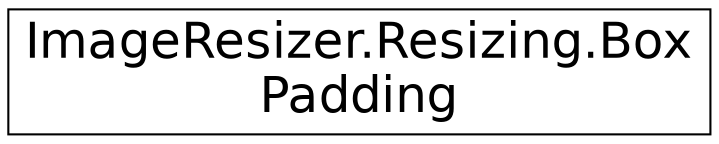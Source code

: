 digraph "Graphical Class Hierarchy"
{
  edge [fontname="Helvetica",fontsize="24",labelfontname="Helvetica",labelfontsize="24"];
  node [fontname="Helvetica",fontsize="24",shape=record];
  rankdir="LR";
  Node1 [label="ImageResizer.Resizing.Box\lPadding",height=0.2,width=0.4,color="black", fillcolor="white", style="filled",URL="$class_image_resizer_1_1_resizing_1_1_box_padding.html",tooltip="Represents the widths of edges of a box. "];
}
